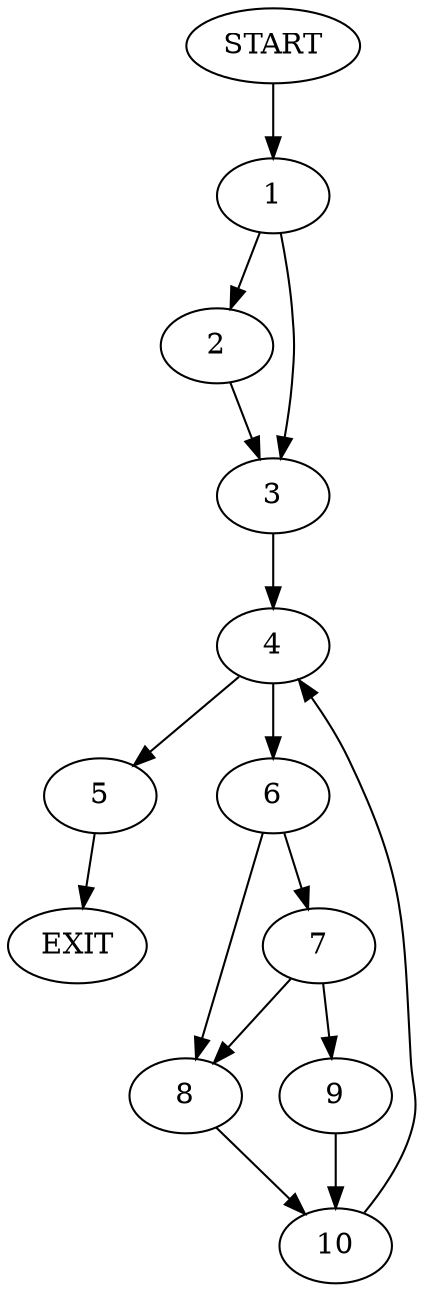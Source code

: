 digraph {
0 [label="START"]
11 [label="EXIT"]
0 -> 1
1 -> 2
1 -> 3
2 -> 3
3 -> 4
4 -> 5
4 -> 6
6 -> 7
6 -> 8
5 -> 11
7 -> 8
7 -> 9
8 -> 10
9 -> 10
10 -> 4
}
